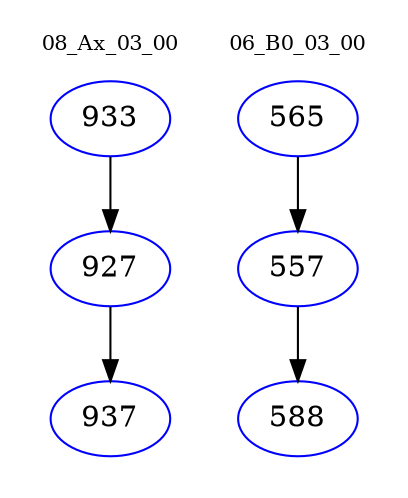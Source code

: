digraph{
subgraph cluster_0 {
color = white
label = "08_Ax_03_00";
fontsize=10;
T0_933 [label="933", color="blue"]
T0_933 -> T0_927 [color="black"]
T0_927 [label="927", color="blue"]
T0_927 -> T0_937 [color="black"]
T0_937 [label="937", color="blue"]
}
subgraph cluster_1 {
color = white
label = "06_B0_03_00";
fontsize=10;
T1_565 [label="565", color="blue"]
T1_565 -> T1_557 [color="black"]
T1_557 [label="557", color="blue"]
T1_557 -> T1_588 [color="black"]
T1_588 [label="588", color="blue"]
}
}
